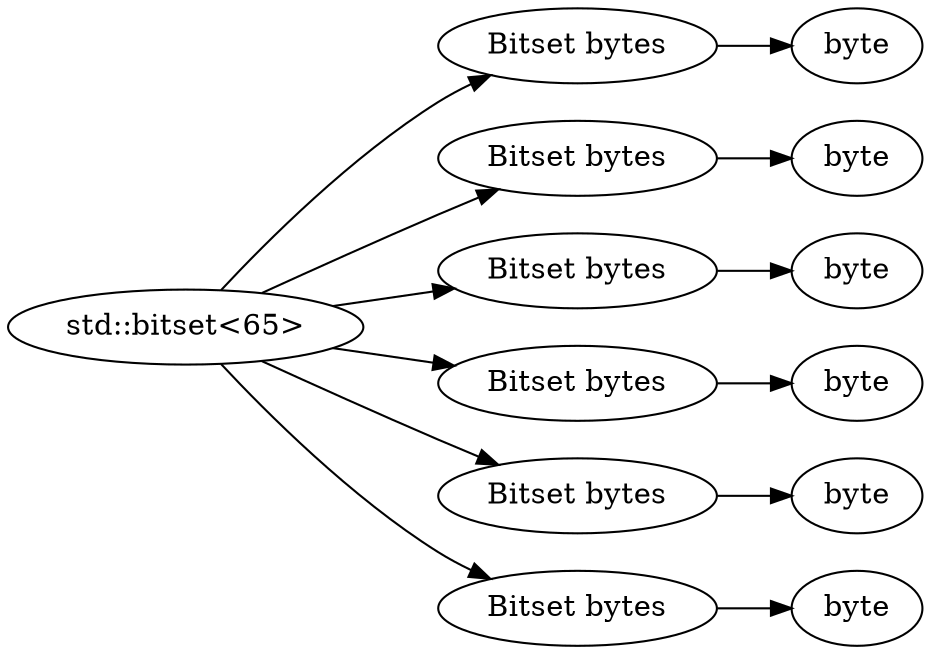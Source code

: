 digraph "std::bitset<65>" {
rankdir = LR
10
10 -> 11
11 -> 12
10 -> 13
13 -> 14
10 -> 15
15 -> 16
10 -> 17
17 -> 18
10 -> 19
19 -> 20
10 -> 21
21 -> 22

10 [label="std::bitset<65>",comment="name: \"std::bitset<65>\", typeName: \"\", id: 10, branchId: 0, recurseId: -1, attributes: 0, notes: \"\""];
11 [label="Bitset bytes",comment="name: \"Bitset bytes\", typeName: \"\", id: 11, branchId: 0, recurseId: -1, attributes: 0, notes: \"\""];
12 [label="byte",comment="name: \"byte\", typeName: \"\", id: 12, branchId: 0, recurseId: -1, attributes: 512, notes: \"\""];
13 [label="Bitset bytes",comment="name: \"Bitset bytes\", typeName: \"\", id: 13, branchId: 0, recurseId: -1, attributes: 0, notes: \"\""];
14 [label="byte",comment="name: \"byte\", typeName: \"\", id: 14, branchId: 0, recurseId: -1, attributes: 512, notes: \"\""];
15 [label="Bitset bytes",comment="name: \"Bitset bytes\", typeName: \"\", id: 15, branchId: 0, recurseId: -1, attributes: 0, notes: \"\""];
16 [label="byte",comment="name: \"byte\", typeName: \"\", id: 16, branchId: 0, recurseId: -1, attributes: 512, notes: \"\""];
17 [label="Bitset bytes",comment="name: \"Bitset bytes\", typeName: \"\", id: 17, branchId: 0, recurseId: -1, attributes: 0, notes: \"\""];
18 [label="byte",comment="name: \"byte\", typeName: \"\", id: 18, branchId: 0, recurseId: -1, attributes: 512, notes: \"\""];
19 [label="Bitset bytes",comment="name: \"Bitset bytes\", typeName: \"\", id: 19, branchId: 0, recurseId: -1, attributes: 0, notes: \"\""];
20 [label="byte",comment="name: \"byte\", typeName: \"\", id: 20, branchId: 0, recurseId: -1, attributes: 512, notes: \"\""];
21 [label="Bitset bytes",comment="name: \"Bitset bytes\", typeName: \"\", id: 21, branchId: 0, recurseId: -1, attributes: 0, notes: \"\""];
22 [label="byte",comment="name: \"byte\", typeName: \"\", id: 22, branchId: 0, recurseId: -1, attributes: 512, notes: \"\""];
{ rank = max;12;14;16;18;20;22}

}
